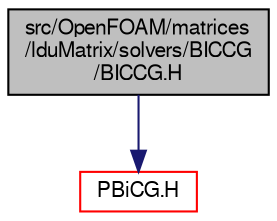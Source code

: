 digraph "src/OpenFOAM/matrices/lduMatrix/solvers/BICCG/BICCG.H"
{
  bgcolor="transparent";
  edge [fontname="FreeSans",fontsize="10",labelfontname="FreeSans",labelfontsize="10"];
  node [fontname="FreeSans",fontsize="10",shape=record];
  Node0 [label="src/OpenFOAM/matrices\l/lduMatrix/solvers/BICCG\l/BICCG.H",height=0.2,width=0.4,color="black", fillcolor="grey75", style="filled", fontcolor="black"];
  Node0 -> Node1 [color="midnightblue",fontsize="10",style="solid",fontname="FreeSans"];
  Node1 [label="PBiCG.H",height=0.2,width=0.4,color="red",URL="$a10967.html"];
}
